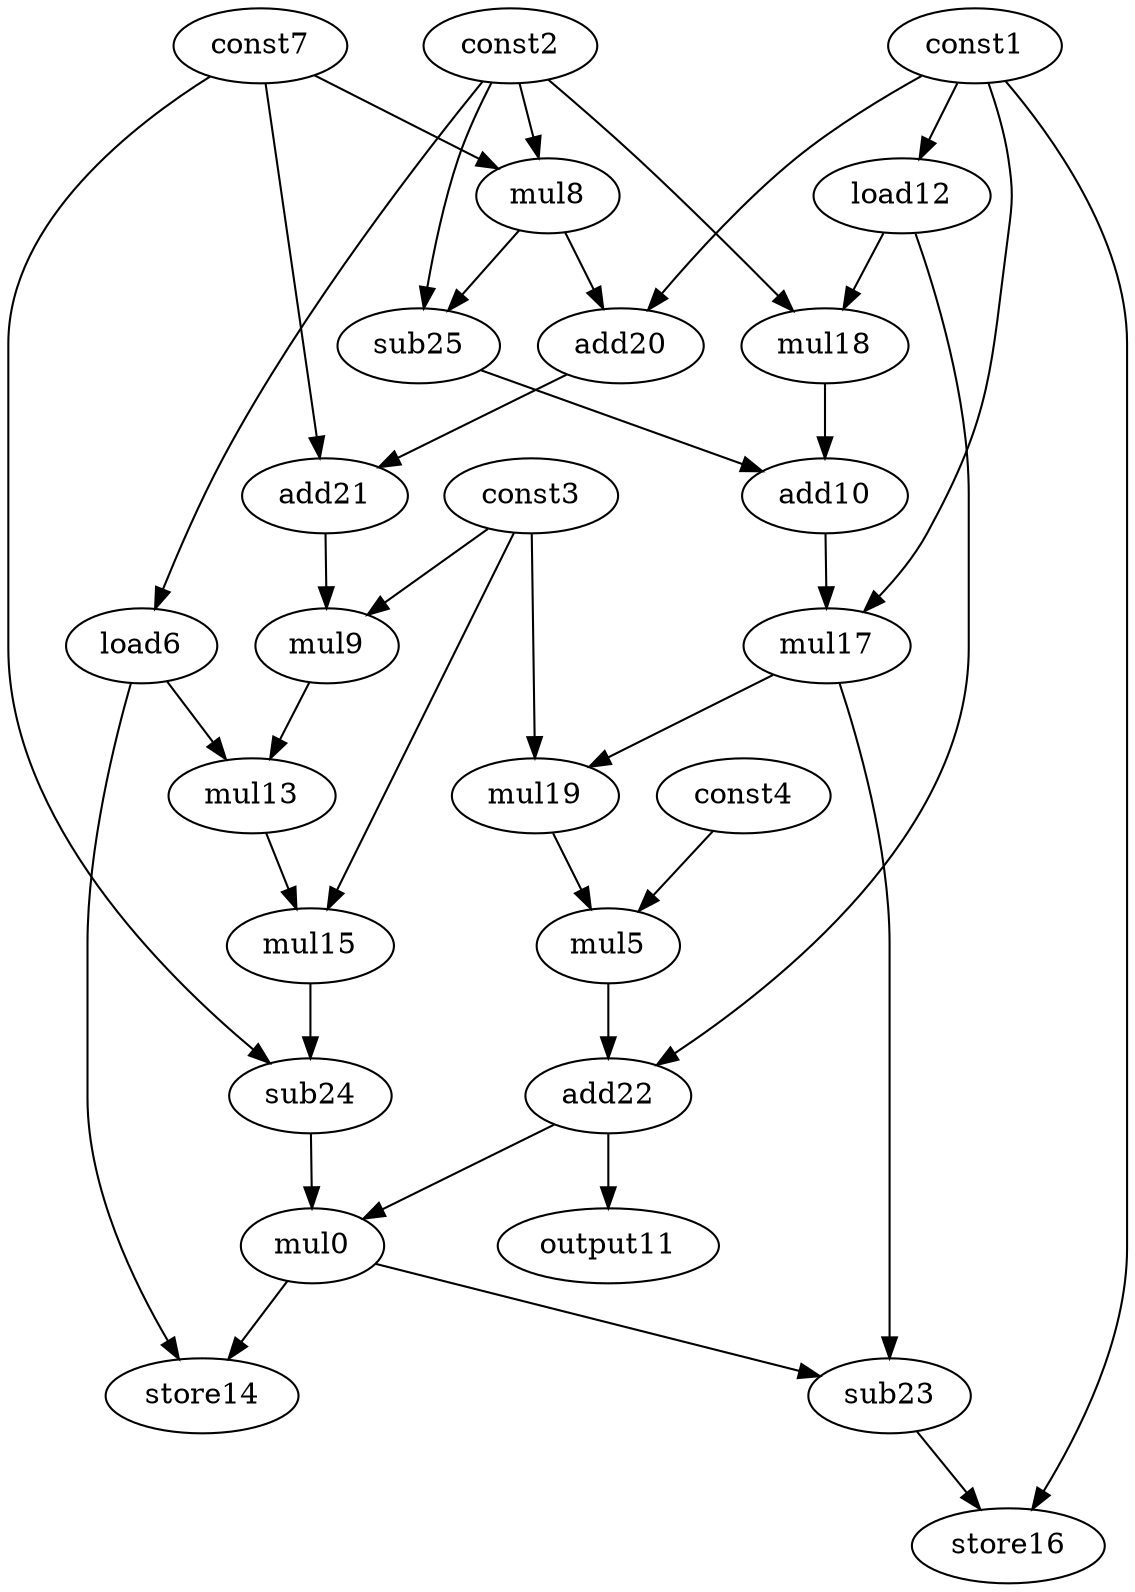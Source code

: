 digraph G { 
mul0[opcode=mul]; 
const1[opcode=const]; 
const2[opcode=const]; 
const3[opcode=const]; 
const4[opcode=const]; 
mul5[opcode=mul]; 
load6[opcode=load]; 
const7[opcode=const]; 
mul8[opcode=mul]; 
mul9[opcode=mul]; 
add10[opcode=add]; 
output11[opcode=output]; 
load12[opcode=load]; 
mul13[opcode=mul]; 
store14[opcode=store]; 
mul15[opcode=mul]; 
store16[opcode=store]; 
mul17[opcode=mul]; 
mul18[opcode=mul]; 
mul19[opcode=mul]; 
add20[opcode=add]; 
add21[opcode=add]; 
add22[opcode=add]; 
sub23[opcode=sub]; 
sub24[opcode=sub]; 
sub25[opcode=sub]; 
const2->load6[operand=0];
const2->mul8[operand=0];
const7->mul8[operand=1];
const1->load12[operand=0];
const2->mul18[operand=0];
load12->mul18[operand=1];
mul8->add20[operand=0];
const1->add20[operand=1];
mul8->sub25[operand=0];
const2->sub25[operand=1];
sub25->add10[operand=0];
mul18->add10[operand=1];
add20->add21[operand=0];
const7->add21[operand=1];
const3->mul9[operand=0];
add21->mul9[operand=1];
const1->mul17[operand=0];
add10->mul17[operand=1];
mul9->mul13[operand=0];
load6->mul13[operand=1];
mul17->mul19[operand=0];
const3->mul19[operand=1];
mul19->mul5[operand=0];
const4->mul5[operand=1];
const3->mul15[operand=0];
mul13->mul15[operand=1];
load12->add22[operand=0];
mul5->add22[operand=1];
const7->sub24[operand=0];
mul15->sub24[operand=1];
sub24->mul0[operand=0];
add22->mul0[operand=1];
add22->output11[operand=0];
mul0->store14[operand=0];
load6->store14[operand=1];
mul0->sub23[operand=0];
mul17->sub23[operand=1];
const1->store16[operand=0];
sub23->store16[operand=1];
}
